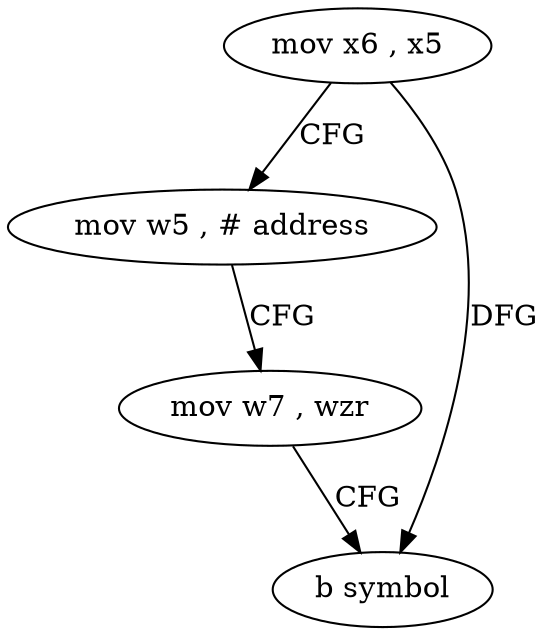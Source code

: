 digraph "func" {
"4209084" [label = "mov x6 , x5" ]
"4209088" [label = "mov w5 , # address" ]
"4209092" [label = "mov w7 , wzr" ]
"4209096" [label = "b symbol" ]
"4209084" -> "4209088" [ label = "CFG" ]
"4209084" -> "4209096" [ label = "DFG" ]
"4209088" -> "4209092" [ label = "CFG" ]
"4209092" -> "4209096" [ label = "CFG" ]
}
